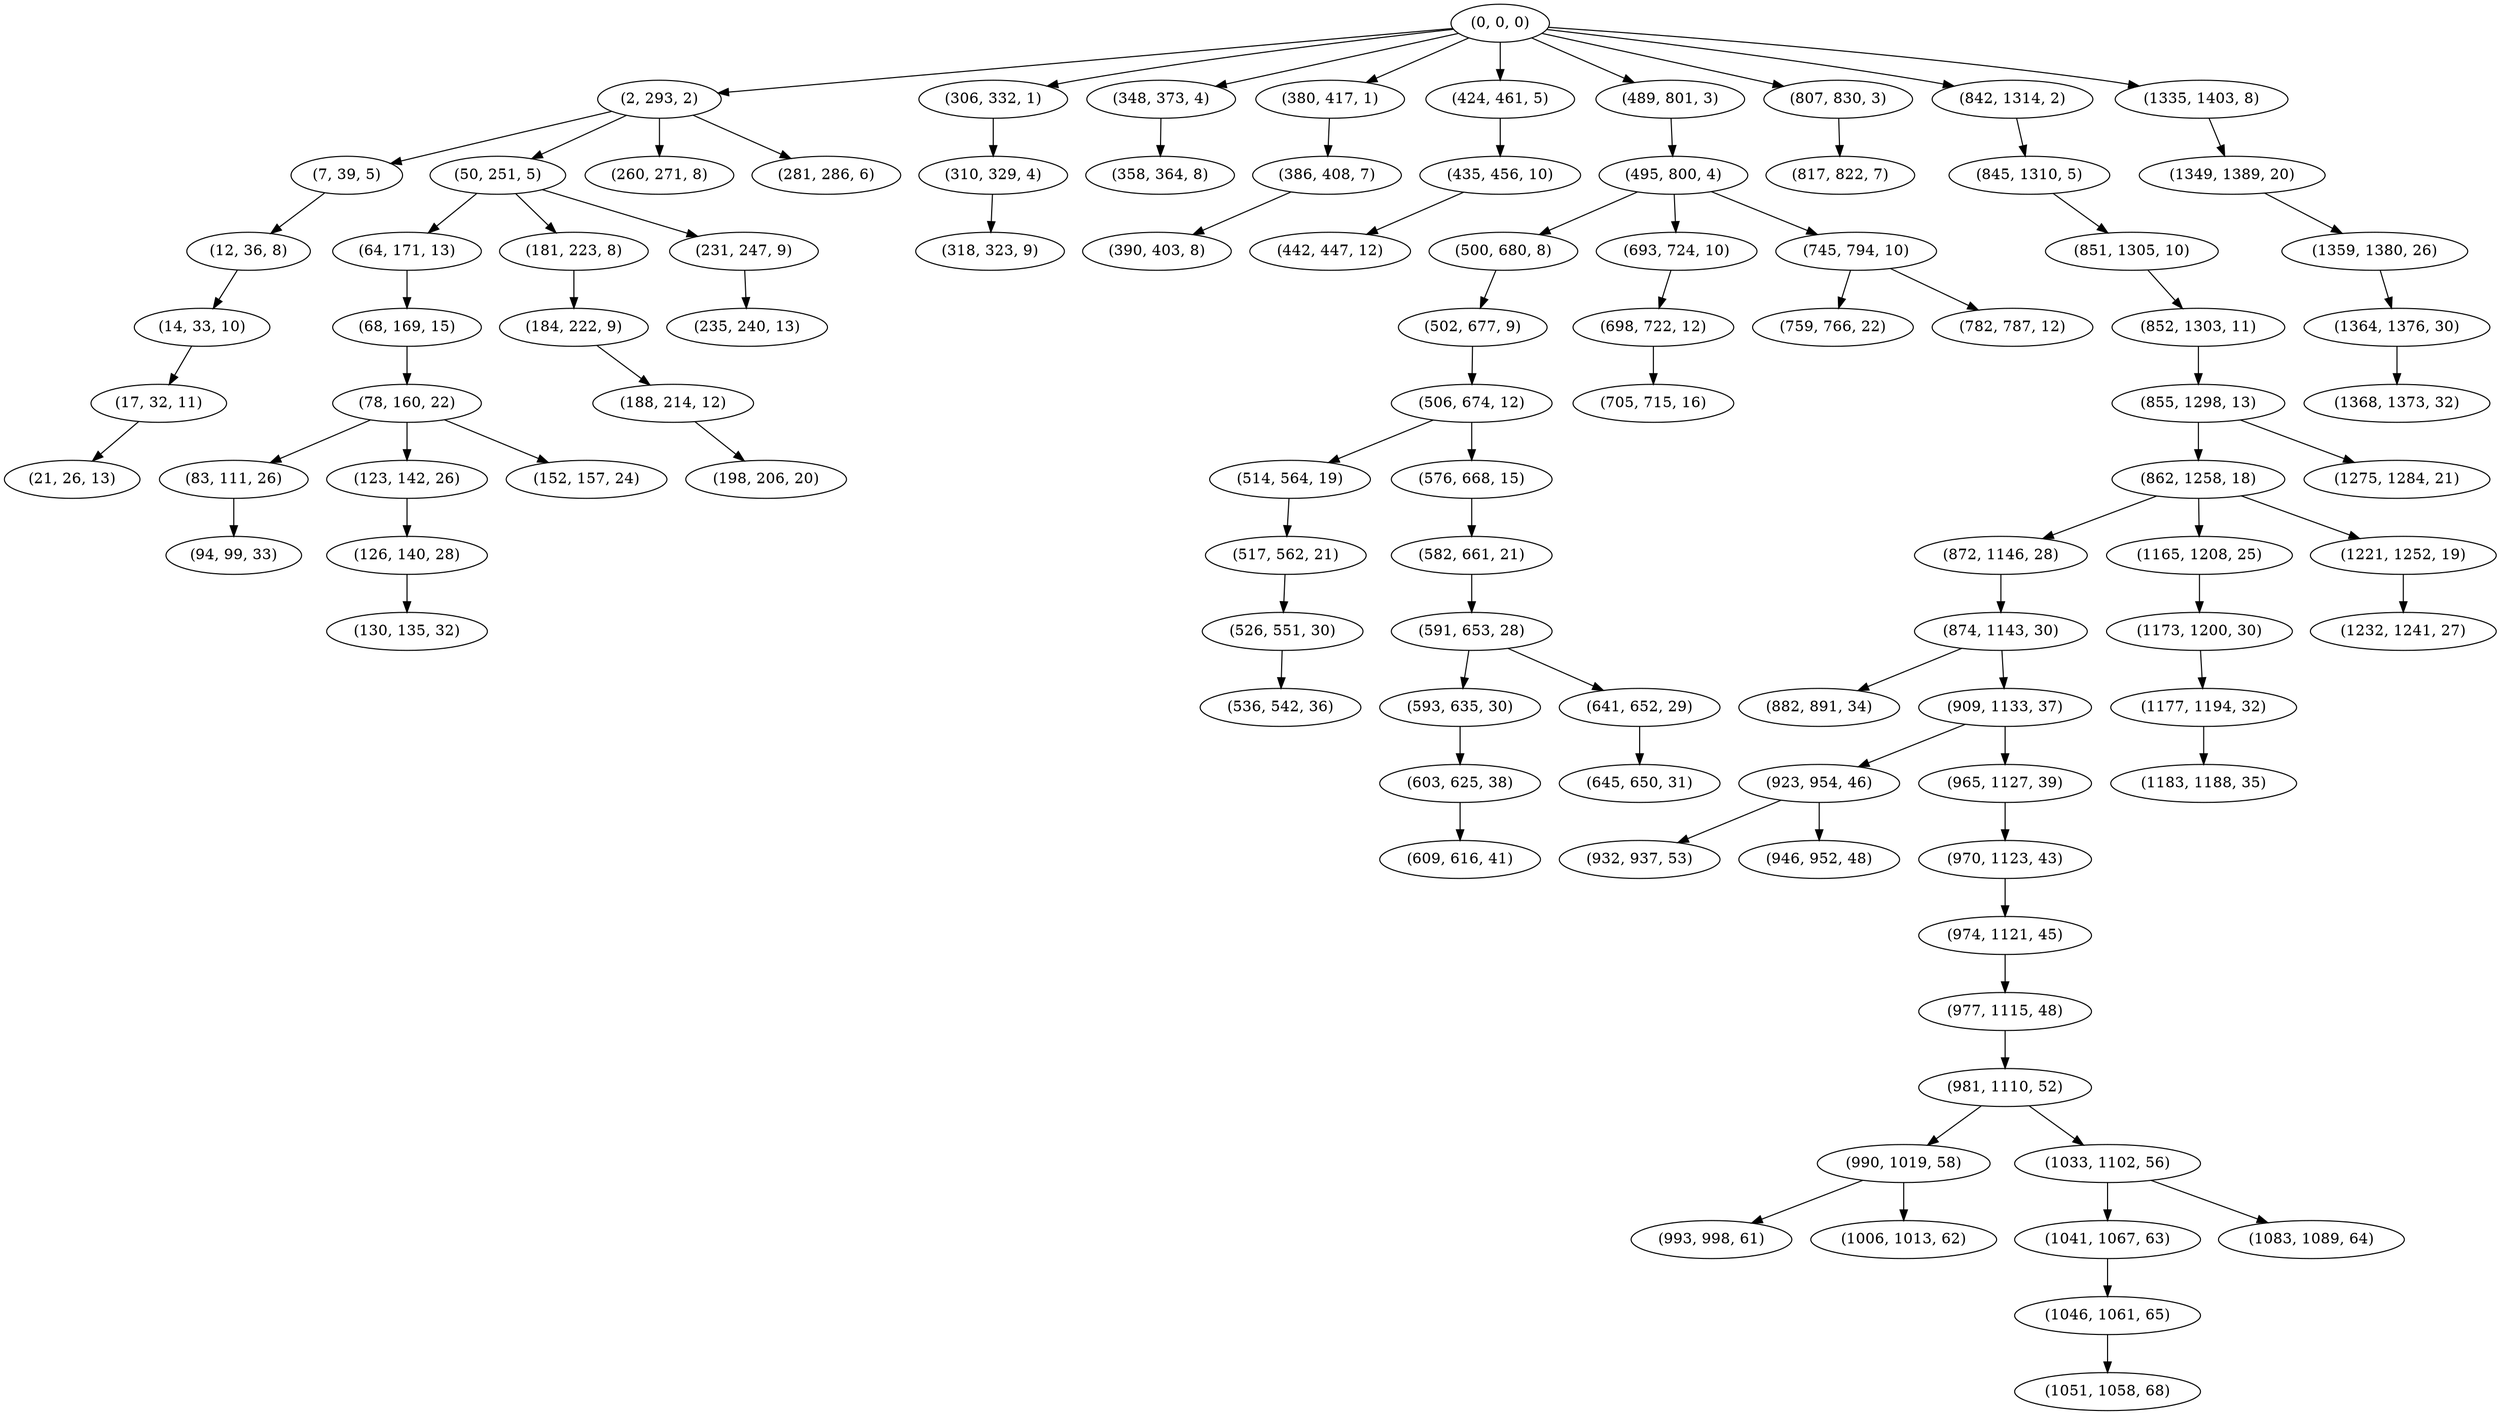 digraph tree {
    "(0, 0, 0)";
    "(2, 293, 2)";
    "(7, 39, 5)";
    "(12, 36, 8)";
    "(14, 33, 10)";
    "(17, 32, 11)";
    "(21, 26, 13)";
    "(50, 251, 5)";
    "(64, 171, 13)";
    "(68, 169, 15)";
    "(78, 160, 22)";
    "(83, 111, 26)";
    "(94, 99, 33)";
    "(123, 142, 26)";
    "(126, 140, 28)";
    "(130, 135, 32)";
    "(152, 157, 24)";
    "(181, 223, 8)";
    "(184, 222, 9)";
    "(188, 214, 12)";
    "(198, 206, 20)";
    "(231, 247, 9)";
    "(235, 240, 13)";
    "(260, 271, 8)";
    "(281, 286, 6)";
    "(306, 332, 1)";
    "(310, 329, 4)";
    "(318, 323, 9)";
    "(348, 373, 4)";
    "(358, 364, 8)";
    "(380, 417, 1)";
    "(386, 408, 7)";
    "(390, 403, 8)";
    "(424, 461, 5)";
    "(435, 456, 10)";
    "(442, 447, 12)";
    "(489, 801, 3)";
    "(495, 800, 4)";
    "(500, 680, 8)";
    "(502, 677, 9)";
    "(506, 674, 12)";
    "(514, 564, 19)";
    "(517, 562, 21)";
    "(526, 551, 30)";
    "(536, 542, 36)";
    "(576, 668, 15)";
    "(582, 661, 21)";
    "(591, 653, 28)";
    "(593, 635, 30)";
    "(603, 625, 38)";
    "(609, 616, 41)";
    "(641, 652, 29)";
    "(645, 650, 31)";
    "(693, 724, 10)";
    "(698, 722, 12)";
    "(705, 715, 16)";
    "(745, 794, 10)";
    "(759, 766, 22)";
    "(782, 787, 12)";
    "(807, 830, 3)";
    "(817, 822, 7)";
    "(842, 1314, 2)";
    "(845, 1310, 5)";
    "(851, 1305, 10)";
    "(852, 1303, 11)";
    "(855, 1298, 13)";
    "(862, 1258, 18)";
    "(872, 1146, 28)";
    "(874, 1143, 30)";
    "(882, 891, 34)";
    "(909, 1133, 37)";
    "(923, 954, 46)";
    "(932, 937, 53)";
    "(946, 952, 48)";
    "(965, 1127, 39)";
    "(970, 1123, 43)";
    "(974, 1121, 45)";
    "(977, 1115, 48)";
    "(981, 1110, 52)";
    "(990, 1019, 58)";
    "(993, 998, 61)";
    "(1006, 1013, 62)";
    "(1033, 1102, 56)";
    "(1041, 1067, 63)";
    "(1046, 1061, 65)";
    "(1051, 1058, 68)";
    "(1083, 1089, 64)";
    "(1165, 1208, 25)";
    "(1173, 1200, 30)";
    "(1177, 1194, 32)";
    "(1183, 1188, 35)";
    "(1221, 1252, 19)";
    "(1232, 1241, 27)";
    "(1275, 1284, 21)";
    "(1335, 1403, 8)";
    "(1349, 1389, 20)";
    "(1359, 1380, 26)";
    "(1364, 1376, 30)";
    "(1368, 1373, 32)";
    "(0, 0, 0)" -> "(2, 293, 2)";
    "(0, 0, 0)" -> "(306, 332, 1)";
    "(0, 0, 0)" -> "(348, 373, 4)";
    "(0, 0, 0)" -> "(380, 417, 1)";
    "(0, 0, 0)" -> "(424, 461, 5)";
    "(0, 0, 0)" -> "(489, 801, 3)";
    "(0, 0, 0)" -> "(807, 830, 3)";
    "(0, 0, 0)" -> "(842, 1314, 2)";
    "(0, 0, 0)" -> "(1335, 1403, 8)";
    "(2, 293, 2)" -> "(7, 39, 5)";
    "(2, 293, 2)" -> "(50, 251, 5)";
    "(2, 293, 2)" -> "(260, 271, 8)";
    "(2, 293, 2)" -> "(281, 286, 6)";
    "(7, 39, 5)" -> "(12, 36, 8)";
    "(12, 36, 8)" -> "(14, 33, 10)";
    "(14, 33, 10)" -> "(17, 32, 11)";
    "(17, 32, 11)" -> "(21, 26, 13)";
    "(50, 251, 5)" -> "(64, 171, 13)";
    "(50, 251, 5)" -> "(181, 223, 8)";
    "(50, 251, 5)" -> "(231, 247, 9)";
    "(64, 171, 13)" -> "(68, 169, 15)";
    "(68, 169, 15)" -> "(78, 160, 22)";
    "(78, 160, 22)" -> "(83, 111, 26)";
    "(78, 160, 22)" -> "(123, 142, 26)";
    "(78, 160, 22)" -> "(152, 157, 24)";
    "(83, 111, 26)" -> "(94, 99, 33)";
    "(123, 142, 26)" -> "(126, 140, 28)";
    "(126, 140, 28)" -> "(130, 135, 32)";
    "(181, 223, 8)" -> "(184, 222, 9)";
    "(184, 222, 9)" -> "(188, 214, 12)";
    "(188, 214, 12)" -> "(198, 206, 20)";
    "(231, 247, 9)" -> "(235, 240, 13)";
    "(306, 332, 1)" -> "(310, 329, 4)";
    "(310, 329, 4)" -> "(318, 323, 9)";
    "(348, 373, 4)" -> "(358, 364, 8)";
    "(380, 417, 1)" -> "(386, 408, 7)";
    "(386, 408, 7)" -> "(390, 403, 8)";
    "(424, 461, 5)" -> "(435, 456, 10)";
    "(435, 456, 10)" -> "(442, 447, 12)";
    "(489, 801, 3)" -> "(495, 800, 4)";
    "(495, 800, 4)" -> "(500, 680, 8)";
    "(495, 800, 4)" -> "(693, 724, 10)";
    "(495, 800, 4)" -> "(745, 794, 10)";
    "(500, 680, 8)" -> "(502, 677, 9)";
    "(502, 677, 9)" -> "(506, 674, 12)";
    "(506, 674, 12)" -> "(514, 564, 19)";
    "(506, 674, 12)" -> "(576, 668, 15)";
    "(514, 564, 19)" -> "(517, 562, 21)";
    "(517, 562, 21)" -> "(526, 551, 30)";
    "(526, 551, 30)" -> "(536, 542, 36)";
    "(576, 668, 15)" -> "(582, 661, 21)";
    "(582, 661, 21)" -> "(591, 653, 28)";
    "(591, 653, 28)" -> "(593, 635, 30)";
    "(591, 653, 28)" -> "(641, 652, 29)";
    "(593, 635, 30)" -> "(603, 625, 38)";
    "(603, 625, 38)" -> "(609, 616, 41)";
    "(641, 652, 29)" -> "(645, 650, 31)";
    "(693, 724, 10)" -> "(698, 722, 12)";
    "(698, 722, 12)" -> "(705, 715, 16)";
    "(745, 794, 10)" -> "(759, 766, 22)";
    "(745, 794, 10)" -> "(782, 787, 12)";
    "(807, 830, 3)" -> "(817, 822, 7)";
    "(842, 1314, 2)" -> "(845, 1310, 5)";
    "(845, 1310, 5)" -> "(851, 1305, 10)";
    "(851, 1305, 10)" -> "(852, 1303, 11)";
    "(852, 1303, 11)" -> "(855, 1298, 13)";
    "(855, 1298, 13)" -> "(862, 1258, 18)";
    "(855, 1298, 13)" -> "(1275, 1284, 21)";
    "(862, 1258, 18)" -> "(872, 1146, 28)";
    "(862, 1258, 18)" -> "(1165, 1208, 25)";
    "(862, 1258, 18)" -> "(1221, 1252, 19)";
    "(872, 1146, 28)" -> "(874, 1143, 30)";
    "(874, 1143, 30)" -> "(882, 891, 34)";
    "(874, 1143, 30)" -> "(909, 1133, 37)";
    "(909, 1133, 37)" -> "(923, 954, 46)";
    "(909, 1133, 37)" -> "(965, 1127, 39)";
    "(923, 954, 46)" -> "(932, 937, 53)";
    "(923, 954, 46)" -> "(946, 952, 48)";
    "(965, 1127, 39)" -> "(970, 1123, 43)";
    "(970, 1123, 43)" -> "(974, 1121, 45)";
    "(974, 1121, 45)" -> "(977, 1115, 48)";
    "(977, 1115, 48)" -> "(981, 1110, 52)";
    "(981, 1110, 52)" -> "(990, 1019, 58)";
    "(981, 1110, 52)" -> "(1033, 1102, 56)";
    "(990, 1019, 58)" -> "(993, 998, 61)";
    "(990, 1019, 58)" -> "(1006, 1013, 62)";
    "(1033, 1102, 56)" -> "(1041, 1067, 63)";
    "(1033, 1102, 56)" -> "(1083, 1089, 64)";
    "(1041, 1067, 63)" -> "(1046, 1061, 65)";
    "(1046, 1061, 65)" -> "(1051, 1058, 68)";
    "(1165, 1208, 25)" -> "(1173, 1200, 30)";
    "(1173, 1200, 30)" -> "(1177, 1194, 32)";
    "(1177, 1194, 32)" -> "(1183, 1188, 35)";
    "(1221, 1252, 19)" -> "(1232, 1241, 27)";
    "(1335, 1403, 8)" -> "(1349, 1389, 20)";
    "(1349, 1389, 20)" -> "(1359, 1380, 26)";
    "(1359, 1380, 26)" -> "(1364, 1376, 30)";
    "(1364, 1376, 30)" -> "(1368, 1373, 32)";
}
